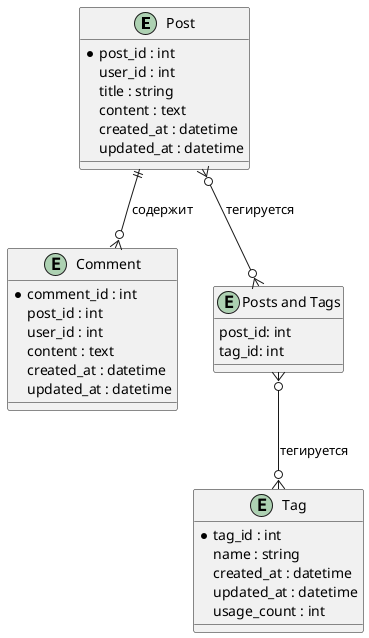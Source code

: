 @startuml "Posts and Comments Service ER Diagram"
entity "Post" as P {
  *post_id : int
  user_id : int
  title : string
  content : text
  created_at : datetime
  updated_at : datetime
}

entity "Comment" as C {
  *comment_id : int
  post_id : int
  user_id : int
  content : text
  created_at : datetime
  updated_at : datetime
}

entity "Tag" as T {
  *tag_id : int
  name : string
  created_at : datetime
  updated_at : datetime
  usage_count : int
}

entity "Posts and Tags" AS PT {
  post_id: int
  tag_id: int
}

P ||--o{ C : "содержит"
P }o--o{ PT : "тегируется"
PT }o--o{ T : "тегируется" 
@enduml